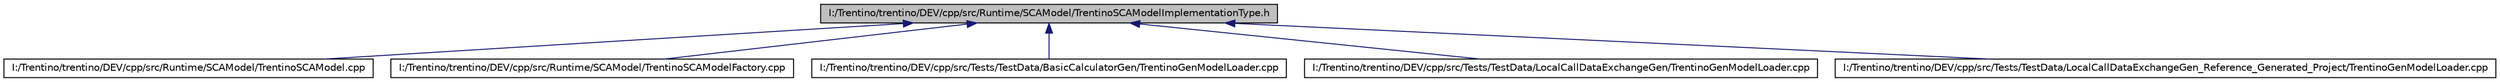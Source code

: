 digraph G
{
  edge [fontname="Helvetica",fontsize="10",labelfontname="Helvetica",labelfontsize="10"];
  node [fontname="Helvetica",fontsize="10",shape=record];
  Node1 [label="I:/Trentino/trentino/DEV/cpp/src/Runtime/SCAModel/TrentinoSCAModelImplementationType.h",height=0.2,width=0.4,color="black", fillcolor="grey75", style="filled" fontcolor="black"];
  Node1 -> Node2 [dir="back",color="midnightblue",fontsize="10",style="solid",fontname="Helvetica"];
  Node2 [label="I:/Trentino/trentino/DEV/cpp/src/Runtime/SCAModel/TrentinoSCAModel.cpp",height=0.2,width=0.4,color="black", fillcolor="white", style="filled",URL="$_trentino_s_c_a_model_8cpp.html"];
  Node1 -> Node3 [dir="back",color="midnightblue",fontsize="10",style="solid",fontname="Helvetica"];
  Node3 [label="I:/Trentino/trentino/DEV/cpp/src/Runtime/SCAModel/TrentinoSCAModelFactory.cpp",height=0.2,width=0.4,color="black", fillcolor="white", style="filled",URL="$_trentino_s_c_a_model_factory_8cpp.html"];
  Node1 -> Node4 [dir="back",color="midnightblue",fontsize="10",style="solid",fontname="Helvetica"];
  Node4 [label="I:/Trentino/trentino/DEV/cpp/src/Tests/TestData/BasicCalculatorGen/TrentinoGenModelLoader.cpp",height=0.2,width=0.4,color="black", fillcolor="white", style="filled",URL="$_basic_calculator_gen_2_trentino_gen_model_loader_8cpp.html"];
  Node1 -> Node5 [dir="back",color="midnightblue",fontsize="10",style="solid",fontname="Helvetica"];
  Node5 [label="I:/Trentino/trentino/DEV/cpp/src/Tests/TestData/LocalCallDataExchangeGen/TrentinoGenModelLoader.cpp",height=0.2,width=0.4,color="black", fillcolor="white", style="filled",URL="$_local_call_data_exchange_gen_2_trentino_gen_model_loader_8cpp.html"];
  Node1 -> Node6 [dir="back",color="midnightblue",fontsize="10",style="solid",fontname="Helvetica"];
  Node6 [label="I:/Trentino/trentino/DEV/cpp/src/Tests/TestData/LocalCallDataExchangeGen_Reference_Generated_Project/TrentinoGenModelLoader.cpp",height=0.2,width=0.4,color="black", fillcolor="white", style="filled",URL="$_local_call_data_exchange_gen___reference___generated___project_2_trentino_gen_model_loader_8cpp.html"];
}
